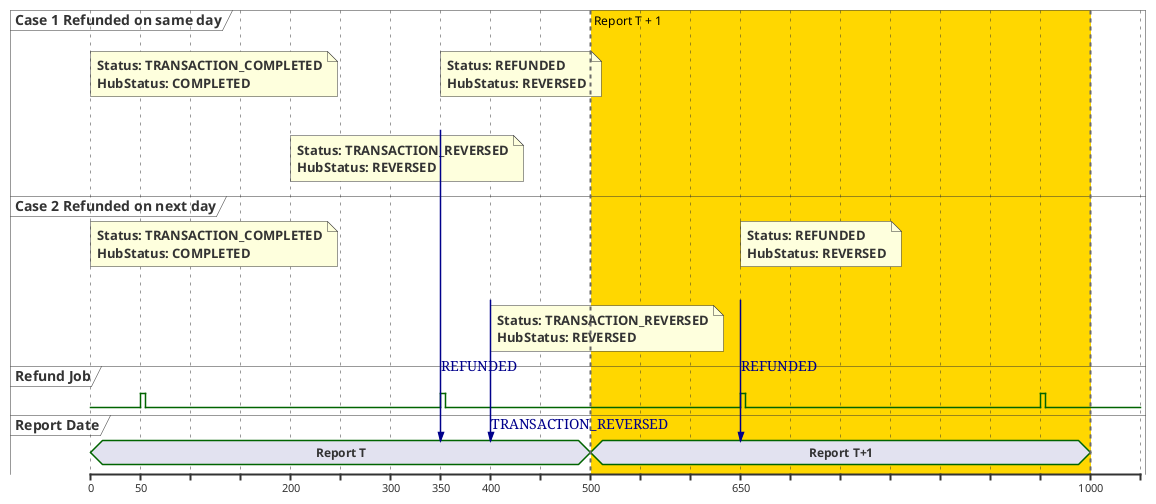 @startuml

concise "Case 1 Refunded on same day" as C1
concise "Case 2 Refunded on next day" as C2
clock "Refund Job" as BS with period 300 pulse 5 offset 50
'clock   "Time" as T1 with period 500 pulse 1 offset 0
'concise "Time" as T
concise "Report Date" as R


@0
R is "Report T"
note top of C1
Status: TRANSACTION_COMPLETED
HubStatus: COMPLETED
end note
note top of C2
Status: TRANSACTION_COMPLETED
HubStatus: COMPLETED
end note

@50

@200
note bottom of C1
Status: TRANSACTION_REVERSED
HubStatus: REVERSED
end note

@350
note top of C1
Status: REFUNDED
HubStatus: REVERSED
end note

C1 -> R: REFUNDED\n\n\n

@400
note bottom of C2
Status: TRANSACTION_REVERSED
HubStatus: REVERSED
end note
C2 -> R: TRANSACTION_REVERSED

@500
R is "Report T+1"

@650
note top of C2
Status: REFUNDED
HubStatus: REVERSED
end note
C2 -> R: REFUNDED\n\n\n

@1000
R is {hidden}

highlight 500 to 1000 #Gold;line:DimGrey : Report T + 1

@enduml